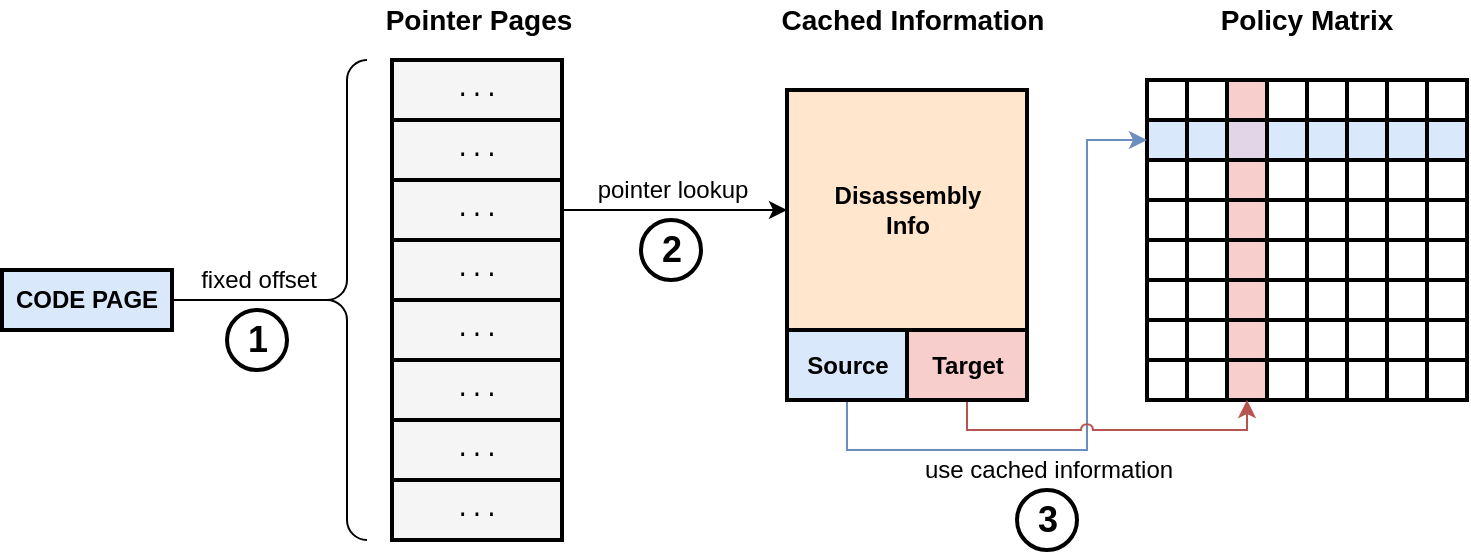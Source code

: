 <mxfile version="14.1.8" type="device"><diagram id="vy5MkA-gsrz8HbGk_Zy_" name="Page-1"><mxGraphModel dx="1109" dy="627" grid="1" gridSize="10" guides="1" tooltips="1" connect="1" arrows="1" fold="1" page="1" pageScale="1" pageWidth="850" pageHeight="1100" math="0" shadow="0"><root><mxCell id="0"/><mxCell id="1" parent="0"/><mxCell id="Qaj9UAT0iDzBf8m2VC5A-1" style="edgeStyle=orthogonalEdgeStyle;rounded=0;orthogonalLoop=1;jettySize=auto;html=1;startArrow=none;startFill=0;endArrow=none;endFill=0;" edge="1" parent="1" source="RPzH07ahi3mICPg3Q053-93" target="Qaj9UAT0iDzBf8m2VC5A-2"><mxGeometry relative="1" as="geometry"><mxPoint x="255" y="190" as="targetPoint"/></mxGeometry></mxCell><mxCell id="RPzH07ahi3mICPg3Q053-93" value="&lt;span&gt;CODE PAGE&lt;/span&gt;" style="rounded=0;whiteSpace=wrap;html=1;strokeWidth=2;fillColor=#dae8fc;fontSize=12;fontFamily=Helvetica;fontStyle=1;" parent="1" vertex="1"><mxGeometry x="70" y="175" width="85" height="30" as="geometry"/></mxCell><mxCell id="Qaj9UAT0iDzBf8m2VC5A-2" value="" style="labelPosition=right;align=left;strokeWidth=1;shape=mxgraph.mockup.markup.curlyBrace;html=1;shadow=0;dashed=0;direction=north;" vertex="1" parent="1"><mxGeometry x="232.5" y="70" width="20" height="240" as="geometry"/></mxCell><mxCell id="Qaj9UAT0iDzBf8m2VC5A-10" value="..." style="rounded=0;whiteSpace=wrap;html=1;strokeWidth=2;fontSize=12;fontFamily=Courier New;fillColor=#f5f5f5;" vertex="1" parent="1"><mxGeometry x="265" y="70" width="85" height="30" as="geometry"/></mxCell><mxCell id="Qaj9UAT0iDzBf8m2VC5A-11" value="..." style="rounded=0;whiteSpace=wrap;html=1;strokeWidth=2;fontSize=12;fontFamily=Courier New;fillColor=#f5f5f5;" vertex="1" parent="1"><mxGeometry x="265" y="100" width="85" height="30" as="geometry"/></mxCell><mxCell id="Qaj9UAT0iDzBf8m2VC5A-93" style="edgeStyle=orthogonalEdgeStyle;rounded=0;orthogonalLoop=1;jettySize=auto;html=1;exitX=1;exitY=0.5;exitDx=0;exitDy=0;entryX=0;entryY=0.5;entryDx=0;entryDy=0;startArrow=none;startFill=0;endArrow=classic;endFill=1;fontColor=#000000;curved=1;" edge="1" parent="1" source="Qaj9UAT0iDzBf8m2VC5A-12" target="Qaj9UAT0iDzBf8m2VC5A-20"><mxGeometry relative="1" as="geometry"/></mxCell><mxCell id="Qaj9UAT0iDzBf8m2VC5A-12" value="..." style="rounded=0;whiteSpace=wrap;html=1;strokeWidth=2;fontSize=12;fontFamily=Courier New;fillColor=#f5f5f5;" vertex="1" parent="1"><mxGeometry x="265" y="130" width="85" height="30" as="geometry"/></mxCell><mxCell id="Qaj9UAT0iDzBf8m2VC5A-13" value="..." style="rounded=0;whiteSpace=wrap;html=1;strokeWidth=2;fontSize=12;fontFamily=Courier New;fillColor=#f5f5f5;" vertex="1" parent="1"><mxGeometry x="265" y="160" width="85" height="30" as="geometry"/></mxCell><mxCell id="Qaj9UAT0iDzBf8m2VC5A-14" value="..." style="rounded=0;whiteSpace=wrap;html=1;strokeWidth=2;fontSize=12;fontFamily=Courier New;fillColor=#f5f5f5;" vertex="1" parent="1"><mxGeometry x="265" y="190" width="85" height="30" as="geometry"/></mxCell><mxCell id="Qaj9UAT0iDzBf8m2VC5A-15" value="..." style="rounded=0;whiteSpace=wrap;html=1;strokeWidth=2;fontSize=12;fontFamily=Courier New;fillColor=#f5f5f5;" vertex="1" parent="1"><mxGeometry x="265" y="220" width="85" height="30" as="geometry"/></mxCell><mxCell id="Qaj9UAT0iDzBf8m2VC5A-16" value="..." style="rounded=0;whiteSpace=wrap;html=1;strokeWidth=2;fontSize=12;fontFamily=Courier New;fillColor=#f5f5f5;" vertex="1" parent="1"><mxGeometry x="265" y="250" width="85" height="30" as="geometry"/></mxCell><mxCell id="Qaj9UAT0iDzBf8m2VC5A-17" value="..." style="rounded=0;whiteSpace=wrap;html=1;strokeWidth=2;fontSize=12;fontFamily=Courier New;fillColor=#f5f5f5;" vertex="1" parent="1"><mxGeometry x="265" y="280" width="85" height="30" as="geometry"/></mxCell><mxCell id="Qaj9UAT0iDzBf8m2VC5A-20" value="Disassembly&lt;br&gt;Info" style="rounded=0;whiteSpace=wrap;html=1;fontFamily=Helvetica;fontSize=12;align=center;fillColor=#ffe6cc;fontStyle=1;strokeWidth=2;" vertex="1" parent="1"><mxGeometry x="462.5" y="85" width="120" height="120" as="geometry"/></mxCell><mxCell id="Qaj9UAT0iDzBf8m2VC5A-21" value="" style="rounded=0;whiteSpace=wrap;html=1;fillColor=none;fontColor=#000000;strokeWidth=2;" vertex="1" parent="1"><mxGeometry x="642.5" y="80" width="20" height="20" as="geometry"/></mxCell><mxCell id="Qaj9UAT0iDzBf8m2VC5A-25" value="" style="rounded=0;whiteSpace=wrap;html=1;fillColor=none;fontColor=#000000;strokeWidth=2;" vertex="1" parent="1"><mxGeometry x="662.5" y="80" width="20" height="20" as="geometry"/></mxCell><mxCell id="Qaj9UAT0iDzBf8m2VC5A-26" value="" style="rounded=0;whiteSpace=wrap;html=1;fontColor=#000000;strokeWidth=2;fillColor=#F8CECC;" vertex="1" parent="1"><mxGeometry x="682.5" y="80" width="20" height="20" as="geometry"/></mxCell><mxCell id="Qaj9UAT0iDzBf8m2VC5A-27" value="" style="rounded=0;whiteSpace=wrap;html=1;fillColor=none;fontColor=#000000;strokeWidth=2;" vertex="1" parent="1"><mxGeometry x="702.5" y="80" width="20" height="20" as="geometry"/></mxCell><mxCell id="Qaj9UAT0iDzBf8m2VC5A-28" value="" style="rounded=0;whiteSpace=wrap;html=1;fontColor=#000000;strokeWidth=2;fillColor=#DAE8FC;" vertex="1" parent="1"><mxGeometry x="642.5" y="100" width="20" height="20" as="geometry"/></mxCell><mxCell id="Qaj9UAT0iDzBf8m2VC5A-29" value="" style="rounded=0;whiteSpace=wrap;html=1;fontColor=#000000;strokeWidth=2;fillColor=#DAE8FC;" vertex="1" parent="1"><mxGeometry x="662.5" y="100" width="20" height="20" as="geometry"/></mxCell><mxCell id="Qaj9UAT0iDzBf8m2VC5A-30" value="" style="rounded=0;whiteSpace=wrap;html=1;strokeWidth=2;fillColor=#e1d5e7;" vertex="1" parent="1"><mxGeometry x="682.5" y="100" width="20" height="20" as="geometry"/></mxCell><mxCell id="Qaj9UAT0iDzBf8m2VC5A-31" value="" style="rounded=0;whiteSpace=wrap;html=1;fontColor=#000000;strokeWidth=2;fillColor=#DAE8FC;" vertex="1" parent="1"><mxGeometry x="702.5" y="100" width="20" height="20" as="geometry"/></mxCell><mxCell id="Qaj9UAT0iDzBf8m2VC5A-32" value="" style="rounded=0;whiteSpace=wrap;html=1;fillColor=none;fontColor=#000000;strokeWidth=2;" vertex="1" parent="1"><mxGeometry x="642.5" y="120" width="20" height="20" as="geometry"/></mxCell><mxCell id="Qaj9UAT0iDzBf8m2VC5A-33" value="" style="rounded=0;whiteSpace=wrap;html=1;fillColor=none;fontColor=#000000;strokeWidth=2;" vertex="1" parent="1"><mxGeometry x="662.5" y="120" width="20" height="20" as="geometry"/></mxCell><mxCell id="Qaj9UAT0iDzBf8m2VC5A-34" value="" style="rounded=0;whiteSpace=wrap;html=1;fontColor=#000000;strokeWidth=2;fillColor=#F8CECC;" vertex="1" parent="1"><mxGeometry x="682.5" y="120" width="20" height="20" as="geometry"/></mxCell><mxCell id="Qaj9UAT0iDzBf8m2VC5A-35" value="" style="rounded=0;whiteSpace=wrap;html=1;fillColor=none;fontColor=#000000;strokeWidth=2;" vertex="1" parent="1"><mxGeometry x="702.5" y="120" width="20" height="20" as="geometry"/></mxCell><mxCell id="Qaj9UAT0iDzBf8m2VC5A-36" value="" style="rounded=0;whiteSpace=wrap;html=1;fillColor=none;fontColor=#000000;strokeWidth=2;" vertex="1" parent="1"><mxGeometry x="642.5" y="140" width="20" height="20" as="geometry"/></mxCell><mxCell id="Qaj9UAT0iDzBf8m2VC5A-37" value="" style="rounded=0;whiteSpace=wrap;html=1;fillColor=none;fontColor=#000000;strokeWidth=2;" vertex="1" parent="1"><mxGeometry x="662.5" y="140" width="20" height="20" as="geometry"/></mxCell><mxCell id="Qaj9UAT0iDzBf8m2VC5A-38" value="" style="rounded=0;whiteSpace=wrap;html=1;fontColor=#000000;strokeWidth=2;fillColor=#F8CECC;" vertex="1" parent="1"><mxGeometry x="682.5" y="140" width="20" height="20" as="geometry"/></mxCell><mxCell id="Qaj9UAT0iDzBf8m2VC5A-39" value="" style="rounded=0;whiteSpace=wrap;html=1;fillColor=none;fontColor=#000000;strokeWidth=2;" vertex="1" parent="1"><mxGeometry x="702.5" y="140" width="20" height="20" as="geometry"/></mxCell><mxCell id="Qaj9UAT0iDzBf8m2VC5A-40" value="" style="rounded=0;whiteSpace=wrap;html=1;fillColor=none;fontColor=#000000;strokeWidth=2;" vertex="1" parent="1"><mxGeometry x="722.5" y="80" width="20" height="20" as="geometry"/></mxCell><mxCell id="Qaj9UAT0iDzBf8m2VC5A-41" value="" style="rounded=0;whiteSpace=wrap;html=1;fillColor=none;fontColor=#000000;strokeWidth=2;" vertex="1" parent="1"><mxGeometry x="742.5" y="80" width="20" height="20" as="geometry"/></mxCell><mxCell id="Qaj9UAT0iDzBf8m2VC5A-42" value="" style="rounded=0;whiteSpace=wrap;html=1;fillColor=none;fontColor=#000000;strokeWidth=2;" vertex="1" parent="1"><mxGeometry x="762.5" y="80" width="20" height="20" as="geometry"/></mxCell><mxCell id="Qaj9UAT0iDzBf8m2VC5A-43" value="" style="rounded=0;whiteSpace=wrap;html=1;fillColor=none;fontColor=#000000;strokeWidth=2;" vertex="1" parent="1"><mxGeometry x="782.5" y="80" width="20" height="20" as="geometry"/></mxCell><mxCell id="Qaj9UAT0iDzBf8m2VC5A-44" value="" style="rounded=0;whiteSpace=wrap;html=1;fontColor=#000000;strokeWidth=2;fillColor=#DAE8FC;" vertex="1" parent="1"><mxGeometry x="722.5" y="100" width="20" height="20" as="geometry"/></mxCell><mxCell id="Qaj9UAT0iDzBf8m2VC5A-45" value="" style="rounded=0;whiteSpace=wrap;html=1;fontColor=#000000;strokeWidth=2;fillColor=#DAE8FC;" vertex="1" parent="1"><mxGeometry x="742.5" y="100" width="20" height="20" as="geometry"/></mxCell><mxCell id="Qaj9UAT0iDzBf8m2VC5A-46" value="" style="rounded=0;whiteSpace=wrap;html=1;fontColor=#000000;strokeWidth=2;fillColor=#DAE8FC;" vertex="1" parent="1"><mxGeometry x="762.5" y="100" width="20" height="20" as="geometry"/></mxCell><mxCell id="Qaj9UAT0iDzBf8m2VC5A-47" value="" style="rounded=0;whiteSpace=wrap;html=1;fontColor=#000000;strokeWidth=2;fillColor=#DAE8FC;" vertex="1" parent="1"><mxGeometry x="782.5" y="100" width="20" height="20" as="geometry"/></mxCell><mxCell id="Qaj9UAT0iDzBf8m2VC5A-48" value="" style="rounded=0;whiteSpace=wrap;html=1;fillColor=none;fontColor=#000000;strokeWidth=2;" vertex="1" parent="1"><mxGeometry x="722.5" y="120" width="20" height="20" as="geometry"/></mxCell><mxCell id="Qaj9UAT0iDzBf8m2VC5A-49" value="" style="rounded=0;whiteSpace=wrap;html=1;fillColor=none;fontColor=#000000;strokeWidth=2;" vertex="1" parent="1"><mxGeometry x="742.5" y="120" width="20" height="20" as="geometry"/></mxCell><mxCell id="Qaj9UAT0iDzBf8m2VC5A-50" value="" style="rounded=0;whiteSpace=wrap;html=1;fillColor=none;fontColor=#000000;strokeWidth=2;" vertex="1" parent="1"><mxGeometry x="762.5" y="120" width="20" height="20" as="geometry"/></mxCell><mxCell id="Qaj9UAT0iDzBf8m2VC5A-51" value="" style="rounded=0;whiteSpace=wrap;html=1;fillColor=none;fontColor=#000000;strokeWidth=2;" vertex="1" parent="1"><mxGeometry x="782.5" y="120" width="20" height="20" as="geometry"/></mxCell><mxCell id="Qaj9UAT0iDzBf8m2VC5A-52" value="" style="rounded=0;whiteSpace=wrap;html=1;fillColor=none;fontColor=#000000;strokeWidth=2;" vertex="1" parent="1"><mxGeometry x="722.5" y="140" width="20" height="20" as="geometry"/></mxCell><mxCell id="Qaj9UAT0iDzBf8m2VC5A-53" value="" style="rounded=0;whiteSpace=wrap;html=1;fillColor=none;fontColor=#000000;strokeWidth=2;" vertex="1" parent="1"><mxGeometry x="742.5" y="140" width="20" height="20" as="geometry"/></mxCell><mxCell id="Qaj9UAT0iDzBf8m2VC5A-54" value="" style="rounded=0;whiteSpace=wrap;html=1;fillColor=none;fontColor=#000000;strokeWidth=2;" vertex="1" parent="1"><mxGeometry x="762.5" y="140" width="20" height="20" as="geometry"/></mxCell><mxCell id="Qaj9UAT0iDzBf8m2VC5A-55" value="" style="rounded=0;whiteSpace=wrap;html=1;fillColor=none;fontColor=#000000;strokeWidth=2;" vertex="1" parent="1"><mxGeometry x="782.5" y="140" width="20" height="20" as="geometry"/></mxCell><mxCell id="Qaj9UAT0iDzBf8m2VC5A-56" value="" style="rounded=0;whiteSpace=wrap;html=1;fillColor=none;fontColor=#000000;strokeWidth=2;" vertex="1" parent="1"><mxGeometry x="722.5" y="160" width="20" height="20" as="geometry"/></mxCell><mxCell id="Qaj9UAT0iDzBf8m2VC5A-57" value="" style="rounded=0;whiteSpace=wrap;html=1;fillColor=none;fontColor=#000000;strokeWidth=2;" vertex="1" parent="1"><mxGeometry x="742.5" y="160" width="20" height="20" as="geometry"/></mxCell><mxCell id="Qaj9UAT0iDzBf8m2VC5A-58" value="" style="rounded=0;whiteSpace=wrap;html=1;fillColor=none;fontColor=#000000;strokeWidth=2;" vertex="1" parent="1"><mxGeometry x="762.5" y="160" width="20" height="20" as="geometry"/></mxCell><mxCell id="Qaj9UAT0iDzBf8m2VC5A-59" value="" style="rounded=0;whiteSpace=wrap;html=1;fillColor=none;fontColor=#000000;strokeWidth=2;" vertex="1" parent="1"><mxGeometry x="782.5" y="160" width="20" height="20" as="geometry"/></mxCell><mxCell id="Qaj9UAT0iDzBf8m2VC5A-60" value="" style="rounded=0;whiteSpace=wrap;html=1;fillColor=none;fontColor=#000000;strokeWidth=2;" vertex="1" parent="1"><mxGeometry x="722.5" y="180" width="20" height="20" as="geometry"/></mxCell><mxCell id="Qaj9UAT0iDzBf8m2VC5A-61" value="" style="rounded=0;whiteSpace=wrap;html=1;fillColor=none;fontColor=#000000;strokeWidth=2;" vertex="1" parent="1"><mxGeometry x="742.5" y="180" width="20" height="20" as="geometry"/></mxCell><mxCell id="Qaj9UAT0iDzBf8m2VC5A-62" value="" style="rounded=0;whiteSpace=wrap;html=1;fillColor=none;fontColor=#000000;strokeWidth=2;" vertex="1" parent="1"><mxGeometry x="762.5" y="180" width="20" height="20" as="geometry"/></mxCell><mxCell id="Qaj9UAT0iDzBf8m2VC5A-63" value="" style="rounded=0;whiteSpace=wrap;html=1;fillColor=none;fontColor=#000000;strokeWidth=2;" vertex="1" parent="1"><mxGeometry x="782.5" y="180" width="20" height="20" as="geometry"/></mxCell><mxCell id="Qaj9UAT0iDzBf8m2VC5A-64" value="" style="rounded=0;whiteSpace=wrap;html=1;fillColor=none;fontColor=#000000;strokeWidth=2;" vertex="1" parent="1"><mxGeometry x="722.5" y="200" width="20" height="20" as="geometry"/></mxCell><mxCell id="Qaj9UAT0iDzBf8m2VC5A-65" value="" style="rounded=0;whiteSpace=wrap;html=1;fillColor=none;fontColor=#000000;strokeWidth=2;" vertex="1" parent="1"><mxGeometry x="742.5" y="200" width="20" height="20" as="geometry"/></mxCell><mxCell id="Qaj9UAT0iDzBf8m2VC5A-66" value="" style="rounded=0;whiteSpace=wrap;html=1;fillColor=none;fontColor=#000000;strokeWidth=2;" vertex="1" parent="1"><mxGeometry x="762.5" y="200" width="20" height="20" as="geometry"/></mxCell><mxCell id="Qaj9UAT0iDzBf8m2VC5A-67" value="" style="rounded=0;whiteSpace=wrap;html=1;fillColor=none;fontColor=#000000;strokeWidth=2;" vertex="1" parent="1"><mxGeometry x="782.5" y="200" width="20" height="20" as="geometry"/></mxCell><mxCell id="Qaj9UAT0iDzBf8m2VC5A-68" value="" style="rounded=0;whiteSpace=wrap;html=1;fillColor=none;fontColor=#000000;strokeWidth=2;" vertex="1" parent="1"><mxGeometry x="722.5" y="220" width="20" height="20" as="geometry"/></mxCell><mxCell id="Qaj9UAT0iDzBf8m2VC5A-69" value="" style="rounded=0;whiteSpace=wrap;html=1;fillColor=none;fontColor=#000000;strokeWidth=2;" vertex="1" parent="1"><mxGeometry x="742.5" y="220" width="20" height="20" as="geometry"/></mxCell><mxCell id="Qaj9UAT0iDzBf8m2VC5A-70" value="" style="rounded=0;whiteSpace=wrap;html=1;fillColor=none;fontColor=#000000;strokeWidth=2;" vertex="1" parent="1"><mxGeometry x="762.5" y="220" width="20" height="20" as="geometry"/></mxCell><mxCell id="Qaj9UAT0iDzBf8m2VC5A-71" value="" style="rounded=0;whiteSpace=wrap;html=1;fillColor=none;fontColor=#000000;strokeWidth=2;" vertex="1" parent="1"><mxGeometry x="782.5" y="220" width="20" height="20" as="geometry"/></mxCell><mxCell id="Qaj9UAT0iDzBf8m2VC5A-72" value="" style="rounded=0;whiteSpace=wrap;html=1;fillColor=none;fontColor=#000000;strokeWidth=2;" vertex="1" parent="1"><mxGeometry x="642.5" y="160" width="20" height="20" as="geometry"/></mxCell><mxCell id="Qaj9UAT0iDzBf8m2VC5A-73" value="" style="rounded=0;whiteSpace=wrap;html=1;fillColor=none;fontColor=#000000;strokeWidth=2;" vertex="1" parent="1"><mxGeometry x="662.5" y="160" width="20" height="20" as="geometry"/></mxCell><mxCell id="Qaj9UAT0iDzBf8m2VC5A-74" value="" style="rounded=0;whiteSpace=wrap;html=1;fontColor=#000000;strokeWidth=2;fillColor=#F8CECC;" vertex="1" parent="1"><mxGeometry x="682.5" y="160" width="20" height="20" as="geometry"/></mxCell><mxCell id="Qaj9UAT0iDzBf8m2VC5A-75" value="" style="rounded=0;whiteSpace=wrap;html=1;fillColor=none;fontColor=#000000;strokeWidth=2;" vertex="1" parent="1"><mxGeometry x="702.5" y="160" width="20" height="20" as="geometry"/></mxCell><mxCell id="Qaj9UAT0iDzBf8m2VC5A-76" value="" style="rounded=0;whiteSpace=wrap;html=1;fillColor=none;fontColor=#000000;strokeWidth=2;" vertex="1" parent="1"><mxGeometry x="642.5" y="180" width="20" height="20" as="geometry"/></mxCell><mxCell id="Qaj9UAT0iDzBf8m2VC5A-77" value="" style="rounded=0;whiteSpace=wrap;html=1;fillColor=none;fontColor=#000000;strokeWidth=2;" vertex="1" parent="1"><mxGeometry x="662.5" y="180" width="20" height="20" as="geometry"/></mxCell><mxCell id="Qaj9UAT0iDzBf8m2VC5A-78" value="" style="rounded=0;whiteSpace=wrap;html=1;fontColor=#000000;strokeWidth=2;fillColor=#F8CECC;" vertex="1" parent="1"><mxGeometry x="682.5" y="180" width="20" height="20" as="geometry"/></mxCell><mxCell id="Qaj9UAT0iDzBf8m2VC5A-79" value="" style="rounded=0;whiteSpace=wrap;html=1;fillColor=none;fontColor=#000000;strokeWidth=2;" vertex="1" parent="1"><mxGeometry x="702.5" y="180" width="20" height="20" as="geometry"/></mxCell><mxCell id="Qaj9UAT0iDzBf8m2VC5A-80" value="" style="rounded=0;whiteSpace=wrap;html=1;fillColor=none;fontColor=#000000;strokeWidth=2;" vertex="1" parent="1"><mxGeometry x="642.5" y="200" width="20" height="20" as="geometry"/></mxCell><mxCell id="Qaj9UAT0iDzBf8m2VC5A-81" value="" style="rounded=0;whiteSpace=wrap;html=1;fillColor=none;fontColor=#000000;strokeWidth=2;" vertex="1" parent="1"><mxGeometry x="662.5" y="200" width="20" height="20" as="geometry"/></mxCell><mxCell id="Qaj9UAT0iDzBf8m2VC5A-82" value="" style="rounded=0;whiteSpace=wrap;html=1;fontColor=#000000;strokeWidth=2;fillColor=#F8CECC;" vertex="1" parent="1"><mxGeometry x="682.5" y="200" width="20" height="20" as="geometry"/></mxCell><mxCell id="Qaj9UAT0iDzBf8m2VC5A-83" value="" style="rounded=0;whiteSpace=wrap;html=1;fillColor=none;fontColor=#000000;strokeWidth=2;" vertex="1" parent="1"><mxGeometry x="702.5" y="200" width="20" height="20" as="geometry"/></mxCell><mxCell id="Qaj9UAT0iDzBf8m2VC5A-84" value="" style="rounded=0;whiteSpace=wrap;html=1;fillColor=none;fontColor=#000000;strokeWidth=2;" vertex="1" parent="1"><mxGeometry x="642.5" y="220" width="20" height="20" as="geometry"/></mxCell><mxCell id="Qaj9UAT0iDzBf8m2VC5A-85" value="" style="rounded=0;whiteSpace=wrap;html=1;fillColor=none;fontColor=#000000;strokeWidth=2;" vertex="1" parent="1"><mxGeometry x="662.5" y="220" width="20" height="20" as="geometry"/></mxCell><mxCell id="Qaj9UAT0iDzBf8m2VC5A-86" value="" style="rounded=0;whiteSpace=wrap;html=1;fontColor=#000000;strokeWidth=2;fillColor=#F8CECC;" vertex="1" parent="1"><mxGeometry x="682.5" y="220" width="20" height="20" as="geometry"/></mxCell><mxCell id="Qaj9UAT0iDzBf8m2VC5A-87" value="" style="rounded=0;whiteSpace=wrap;html=1;fillColor=none;fontColor=#000000;strokeWidth=2;" vertex="1" parent="1"><mxGeometry x="702.5" y="220" width="20" height="20" as="geometry"/></mxCell><mxCell id="Qaj9UAT0iDzBf8m2VC5A-89" value="Pointer Pages" style="text;html=1;align=center;verticalAlign=middle;resizable=0;points=[];autosize=1;fontSize=14;fontStyle=1" vertex="1" parent="1"><mxGeometry x="252.5" y="40" width="110" height="20" as="geometry"/></mxCell><mxCell id="Qaj9UAT0iDzBf8m2VC5A-146" style="edgeStyle=orthogonalEdgeStyle;rounded=0;orthogonalLoop=1;jettySize=auto;html=1;exitX=0.5;exitY=1;exitDx=0;exitDy=0;entryX=0;entryY=0.5;entryDx=0;entryDy=0;startArrow=none;startFill=0;endArrow=classic;endFill=1;fontFamily=Helvetica;fontColor=#000000;jumpStyle=none;fillColor=#dae8fc;strokeColor=#6c8ebf;" edge="1" parent="1" source="Qaj9UAT0iDzBf8m2VC5A-91" target="Qaj9UAT0iDzBf8m2VC5A-28"><mxGeometry relative="1" as="geometry"><Array as="points"><mxPoint x="492.5" y="265"/><mxPoint x="612.5" y="265"/><mxPoint x="612.5" y="110"/></Array></mxGeometry></mxCell><mxCell id="Qaj9UAT0iDzBf8m2VC5A-91" value="Source" style="rounded=0;whiteSpace=wrap;html=1;fontFamily=Helvetica;fontSize=12;align=center;fillColor=#dae8fc;fontStyle=1;strokeWidth=2;" vertex="1" parent="1"><mxGeometry x="462.5" y="205" width="60" height="35" as="geometry"/></mxCell><mxCell id="Qaj9UAT0iDzBf8m2VC5A-145" style="edgeStyle=orthogonalEdgeStyle;rounded=0;orthogonalLoop=1;jettySize=auto;html=1;exitX=0.5;exitY=1;exitDx=0;exitDy=0;entryX=0.5;entryY=1;entryDx=0;entryDy=0;startArrow=none;startFill=0;endArrow=classic;endFill=1;fontFamily=Helvetica;fontColor=#000000;jumpStyle=arc;fillColor=#f8cecc;strokeColor=#b85450;" edge="1" parent="1" source="Qaj9UAT0iDzBf8m2VC5A-92" target="Qaj9UAT0iDzBf8m2VC5A-86"><mxGeometry relative="1" as="geometry"><Array as="points"><mxPoint x="552.5" y="255"/><mxPoint x="692.5" y="255"/></Array></mxGeometry></mxCell><mxCell id="Qaj9UAT0iDzBf8m2VC5A-92" value="Target" style="rounded=0;whiteSpace=wrap;html=1;fontFamily=Helvetica;fontSize=12;align=center;fillColor=#f8cecc;fontStyle=1;strokeWidth=2;" vertex="1" parent="1"><mxGeometry x="522.5" y="205" width="60" height="35" as="geometry"/></mxCell><mxCell id="Qaj9UAT0iDzBf8m2VC5A-144" value="pointer lookup" style="text;html=1;align=center;verticalAlign=middle;resizable=0;points=[];autosize=1;fontFamily=Helvetica;fontColor=#000000;" vertex="1" parent="1"><mxGeometry x="359.5" y="125" width="90" height="20" as="geometry"/></mxCell><mxCell id="Qaj9UAT0iDzBf8m2VC5A-147" value="Cached Information" style="text;html=1;align=center;verticalAlign=middle;resizable=0;points=[];autosize=1;fontSize=14;fontStyle=1" vertex="1" parent="1"><mxGeometry x="449.5" y="40" width="150" height="20" as="geometry"/></mxCell><mxCell id="Qaj9UAT0iDzBf8m2VC5A-148" value="Policy Matrix" style="text;html=1;align=center;verticalAlign=middle;resizable=0;points=[];autosize=1;fontSize=14;fontStyle=1" vertex="1" parent="1"><mxGeometry x="671.5" y="40" width="100" height="20" as="geometry"/></mxCell><mxCell id="Qaj9UAT0iDzBf8m2VC5A-149" value="fixed offset" style="text;html=1;align=center;verticalAlign=middle;resizable=0;points=[];autosize=1;fontFamily=Helvetica;fontColor=#000000;" vertex="1" parent="1"><mxGeometry x="162.5" y="170" width="70" height="20" as="geometry"/></mxCell><mxCell id="Qaj9UAT0iDzBf8m2VC5A-150" value="use cached information" style="text;html=1;align=center;verticalAlign=middle;resizable=0;points=[];autosize=1;fontFamily=Helvetica;fontColor=#000000;" vertex="1" parent="1"><mxGeometry x="522.5" y="265" width="140" height="20" as="geometry"/></mxCell><mxCell id="Qaj9UAT0iDzBf8m2VC5A-151" value="1" style="ellipse;whiteSpace=wrap;html=1;aspect=fixed;strokeColor=#000000;strokeWidth=2;fillColor=none;fontFamily=Helvetica;fontColor=#000000;fontStyle=1;fontSize=18;" vertex="1" parent="1"><mxGeometry x="182.5" y="195" width="30" height="30" as="geometry"/></mxCell><mxCell id="Qaj9UAT0iDzBf8m2VC5A-152" value="2" style="ellipse;whiteSpace=wrap;html=1;aspect=fixed;strokeColor=#000000;strokeWidth=2;fillColor=none;fontFamily=Helvetica;fontColor=#000000;fontStyle=1;fontSize=18;" vertex="1" parent="1"><mxGeometry x="389.5" y="150" width="30" height="30" as="geometry"/></mxCell><mxCell id="Qaj9UAT0iDzBf8m2VC5A-153" value="3" style="ellipse;whiteSpace=wrap;html=1;aspect=fixed;strokeColor=#000000;strokeWidth=2;fillColor=none;fontFamily=Helvetica;fontColor=#000000;fontStyle=1;fontSize=18;" vertex="1" parent="1"><mxGeometry x="577.5" y="285" width="30" height="30" as="geometry"/></mxCell></root></mxGraphModel></diagram></mxfile>